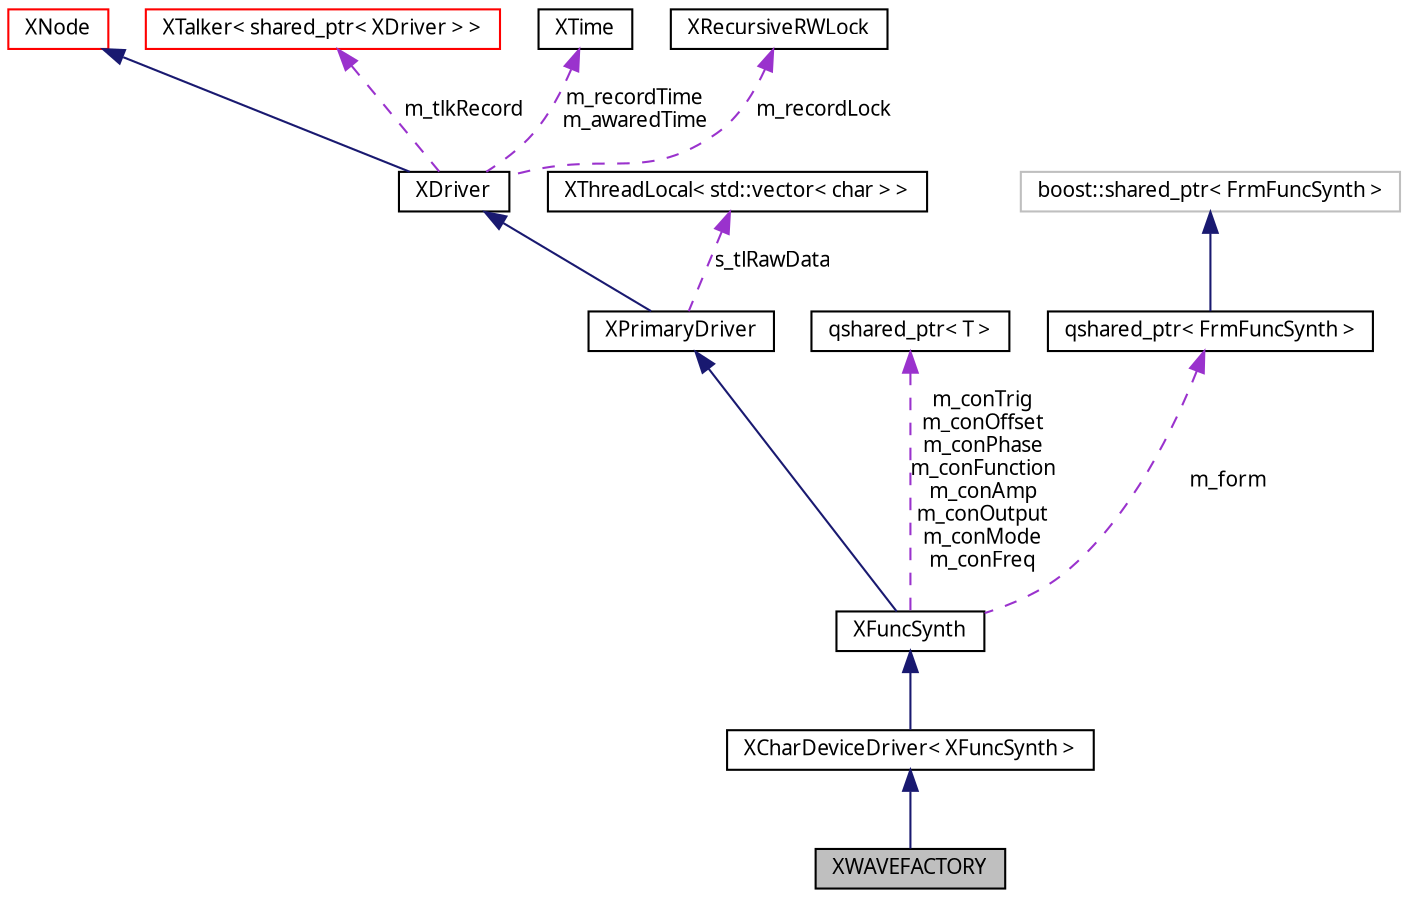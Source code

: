 digraph G
{
  edge [fontname="FreeSans.ttf",fontsize=10,labelfontname="FreeSans.ttf",labelfontsize=10];
  node [fontname="FreeSans.ttf",fontsize=10,shape=record];
  Node1 [label="XWAVEFACTORY",height=0.2,width=0.4,color="black", fillcolor="grey75", style="filled" fontcolor="black"];
  Node2 -> Node1 [dir=back,color="midnightblue",fontsize=10,style="solid",fontname="FreeSans.ttf"];
  Node2 [label="XCharDeviceDriver\< XFuncSynth \>",height=0.2,width=0.4,color="black", fillcolor="white", style="filled",URL="$class_x_char_device_driver.html"];
  Node3 -> Node2 [dir=back,color="midnightblue",fontsize=10,style="solid",fontname="FreeSans.ttf"];
  Node3 [label="XFuncSynth",height=0.2,width=0.4,color="black", fillcolor="white", style="filled",URL="$class_x_func_synth.html"];
  Node4 -> Node3 [dir=back,color="midnightblue",fontsize=10,style="solid",fontname="FreeSans.ttf"];
  Node4 [label="XPrimaryDriver",height=0.2,width=0.4,color="black", fillcolor="white", style="filled",URL="$class_x_primary_driver.html"];
  Node5 -> Node4 [dir=back,color="midnightblue",fontsize=10,style="solid",fontname="FreeSans.ttf"];
  Node5 [label="XDriver",height=0.2,width=0.4,color="black", fillcolor="white", style="filled",URL="$class_x_driver.html"];
  Node6 -> Node5 [dir=back,color="midnightblue",fontsize=10,style="solid",fontname="FreeSans.ttf"];
  Node6 [label="XNode",height=0.2,width=0.4,color="red", fillcolor="white", style="filled",URL="$class_x_node.html"];
  Node7 -> Node5 [dir=back,color="darkorchid3",fontsize=10,style="dashed",label="m_tlkRecord",fontname="FreeSans.ttf"];
  Node7 [label="XTalker\< shared_ptr\< XDriver \> \>",height=0.2,width=0.4,color="red", fillcolor="white", style="filled",URL="$class_x_talker.html"];
  Node8 -> Node5 [dir=back,color="darkorchid3",fontsize=10,style="dashed",label="m_recordTime\nm_awaredTime",fontname="FreeSans.ttf"];
  Node8 [label="XTime",height=0.2,width=0.4,color="black", fillcolor="white", style="filled",URL="$class_x_time.html"];
  Node9 -> Node5 [dir=back,color="darkorchid3",fontsize=10,style="dashed",label="m_recordLock",fontname="FreeSans.ttf"];
  Node9 [label="XRecursiveRWLock",height=0.2,width=0.4,color="black", fillcolor="white", style="filled",URL="$class_x_recursive_r_w_lock.html"];
  Node10 -> Node4 [dir=back,color="darkorchid3",fontsize=10,style="dashed",label="s_tlRawData",fontname="FreeSans.ttf"];
  Node10 [label="XThreadLocal\< std::vector\< char \> \>",height=0.2,width=0.4,color="black", fillcolor="white", style="filled",URL="$class_x_thread_local.html"];
  Node11 -> Node3 [dir=back,color="darkorchid3",fontsize=10,style="dashed",label="m_conTrig\nm_conOffset\nm_conPhase\nm_conFunction\nm_conAmp\nm_conOutput\nm_conMode\nm_conFreq",fontname="FreeSans.ttf"];
  Node11 [label="qshared_ptr\< T \>",height=0.2,width=0.4,color="black", fillcolor="white", style="filled",URL="$classqshared__ptr.html"];
  Node12 -> Node3 [dir=back,color="darkorchid3",fontsize=10,style="dashed",label="m_form",fontname="FreeSans.ttf"];
  Node12 [label="qshared_ptr\< FrmFuncSynth \>",height=0.2,width=0.4,color="black", fillcolor="white", style="filled",URL="$classqshared__ptr.html"];
  Node13 -> Node12 [dir=back,color="midnightblue",fontsize=10,style="solid",fontname="FreeSans.ttf"];
  Node13 [label="boost::shared_ptr\< FrmFuncSynth \>",height=0.2,width=0.4,color="grey75", fillcolor="white", style="filled"];
}
